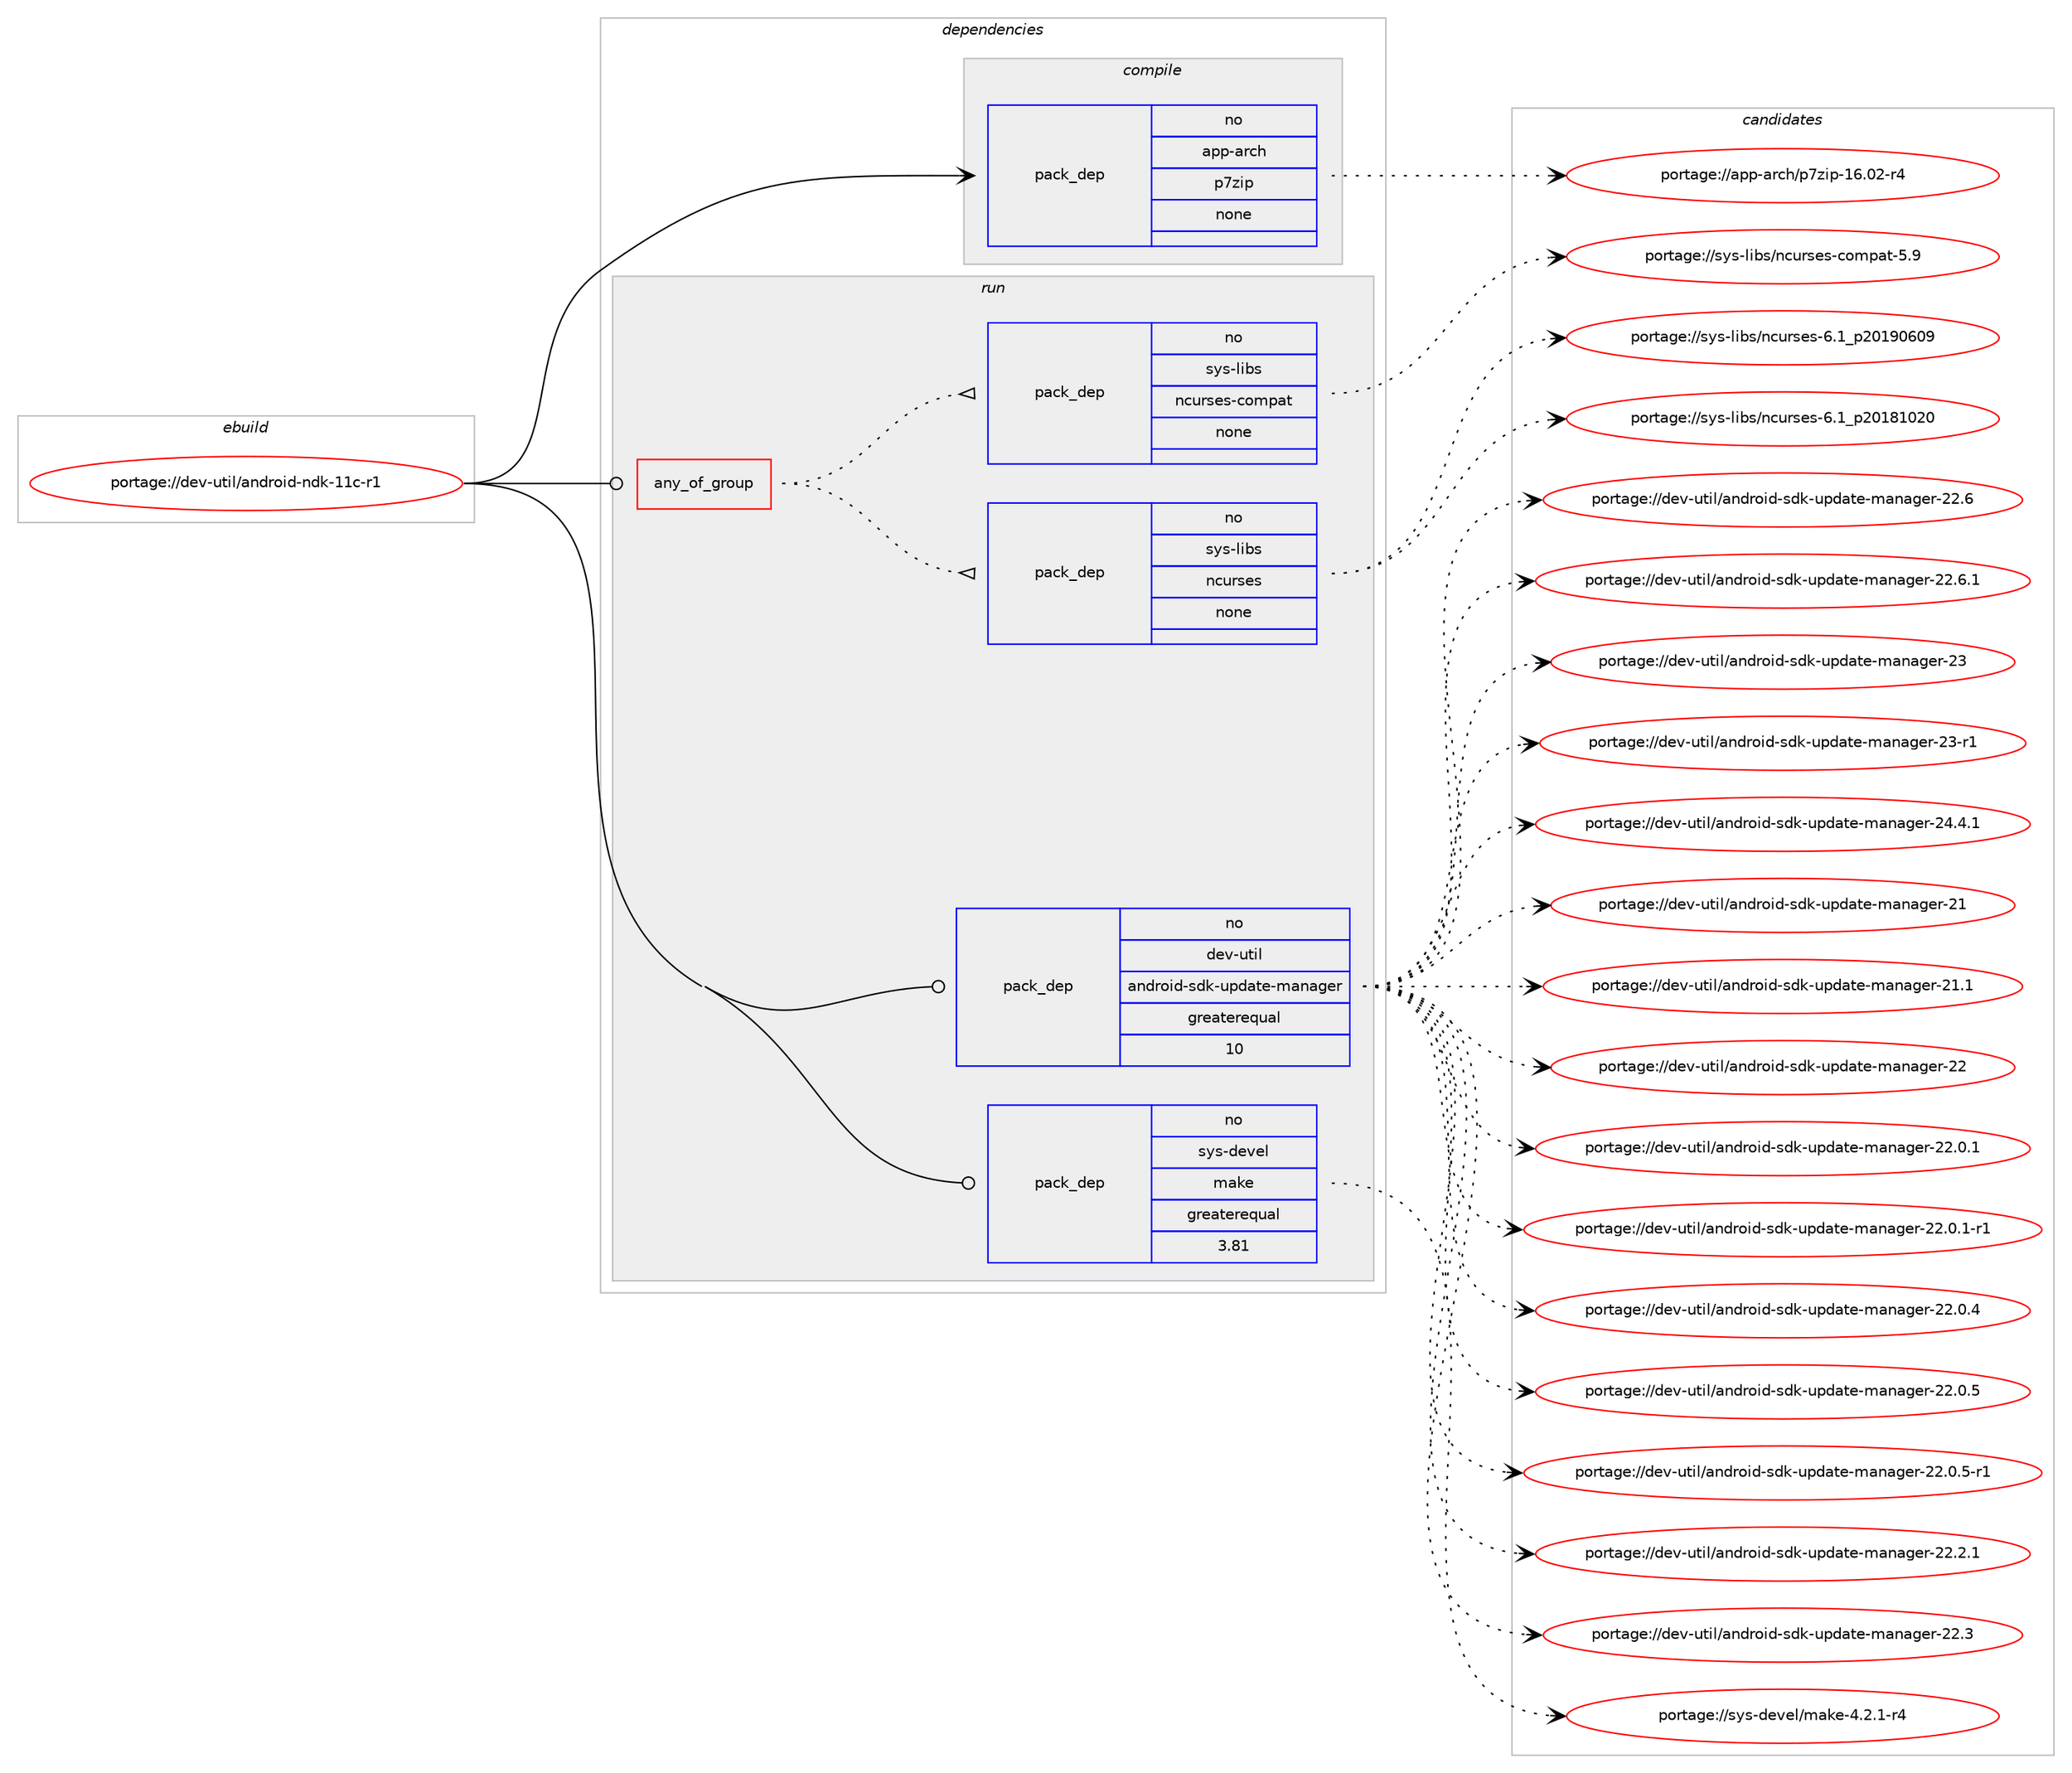 digraph prolog {

# *************
# Graph options
# *************

newrank=true;
concentrate=true;
compound=true;
graph [rankdir=LR,fontname=Helvetica,fontsize=10,ranksep=1.5];#, ranksep=2.5, nodesep=0.2];
edge  [arrowhead=vee];
node  [fontname=Helvetica,fontsize=10];

# **********
# The ebuild
# **********

subgraph cluster_leftcol {
color=gray;
rank=same;
label=<<i>ebuild</i>>;
id [label="portage://dev-util/android-ndk-11c-r1", color=red, width=4, href="../dev-util/android-ndk-11c-r1.svg"];
}

# ****************
# The dependencies
# ****************

subgraph cluster_midcol {
color=gray;
label=<<i>dependencies</i>>;
subgraph cluster_compile {
fillcolor="#eeeeee";
style=filled;
label=<<i>compile</i>>;
subgraph pack184504 {
dependency258373 [label=<<TABLE BORDER="0" CELLBORDER="1" CELLSPACING="0" CELLPADDING="4" WIDTH="220"><TR><TD ROWSPAN="6" CELLPADDING="30">pack_dep</TD></TR><TR><TD WIDTH="110">no</TD></TR><TR><TD>app-arch</TD></TR><TR><TD>p7zip</TD></TR><TR><TD>none</TD></TR><TR><TD></TD></TR></TABLE>>, shape=none, color=blue];
}
id:e -> dependency258373:w [weight=20,style="solid",arrowhead="vee"];
}
subgraph cluster_compileandrun {
fillcolor="#eeeeee";
style=filled;
label=<<i>compile and run</i>>;
}
subgraph cluster_run {
fillcolor="#eeeeee";
style=filled;
label=<<i>run</i>>;
subgraph any3528 {
dependency258374 [label=<<TABLE BORDER="0" CELLBORDER="1" CELLSPACING="0" CELLPADDING="4"><TR><TD CELLPADDING="10">any_of_group</TD></TR></TABLE>>, shape=none, color=red];subgraph pack184505 {
dependency258375 [label=<<TABLE BORDER="0" CELLBORDER="1" CELLSPACING="0" CELLPADDING="4" WIDTH="220"><TR><TD ROWSPAN="6" CELLPADDING="30">pack_dep</TD></TR><TR><TD WIDTH="110">no</TD></TR><TR><TD>sys-libs</TD></TR><TR><TD>ncurses</TD></TR><TR><TD>none</TD></TR><TR><TD></TD></TR></TABLE>>, shape=none, color=blue];
}
dependency258374:e -> dependency258375:w [weight=20,style="dotted",arrowhead="oinv"];
subgraph pack184506 {
dependency258376 [label=<<TABLE BORDER="0" CELLBORDER="1" CELLSPACING="0" CELLPADDING="4" WIDTH="220"><TR><TD ROWSPAN="6" CELLPADDING="30">pack_dep</TD></TR><TR><TD WIDTH="110">no</TD></TR><TR><TD>sys-libs</TD></TR><TR><TD>ncurses-compat</TD></TR><TR><TD>none</TD></TR><TR><TD></TD></TR></TABLE>>, shape=none, color=blue];
}
dependency258374:e -> dependency258376:w [weight=20,style="dotted",arrowhead="oinv"];
}
id:e -> dependency258374:w [weight=20,style="solid",arrowhead="odot"];
subgraph pack184507 {
dependency258377 [label=<<TABLE BORDER="0" CELLBORDER="1" CELLSPACING="0" CELLPADDING="4" WIDTH="220"><TR><TD ROWSPAN="6" CELLPADDING="30">pack_dep</TD></TR><TR><TD WIDTH="110">no</TD></TR><TR><TD>dev-util</TD></TR><TR><TD>android-sdk-update-manager</TD></TR><TR><TD>greaterequal</TD></TR><TR><TD>10</TD></TR></TABLE>>, shape=none, color=blue];
}
id:e -> dependency258377:w [weight=20,style="solid",arrowhead="odot"];
subgraph pack184508 {
dependency258378 [label=<<TABLE BORDER="0" CELLBORDER="1" CELLSPACING="0" CELLPADDING="4" WIDTH="220"><TR><TD ROWSPAN="6" CELLPADDING="30">pack_dep</TD></TR><TR><TD WIDTH="110">no</TD></TR><TR><TD>sys-devel</TD></TR><TR><TD>make</TD></TR><TR><TD>greaterequal</TD></TR><TR><TD>3.81</TD></TR></TABLE>>, shape=none, color=blue];
}
id:e -> dependency258378:w [weight=20,style="solid",arrowhead="odot"];
}
}

# **************
# The candidates
# **************

subgraph cluster_choices {
rank=same;
color=gray;
label=<<i>candidates</i>>;

subgraph choice184504 {
color=black;
nodesep=1;
choiceportage9711211245971149910447112551221051124549544648504511452 [label="portage://app-arch/p7zip-16.02-r4", color=red, width=4,href="../app-arch/p7zip-16.02-r4.svg"];
dependency258373:e -> choiceportage9711211245971149910447112551221051124549544648504511452:w [style=dotted,weight="100"];
}
subgraph choice184505 {
color=black;
nodesep=1;
choiceportage1151211154510810598115471109911711411510111545544649951125048495649485048 [label="portage://sys-libs/ncurses-6.1_p20181020", color=red, width=4,href="../sys-libs/ncurses-6.1_p20181020.svg"];
choiceportage1151211154510810598115471109911711411510111545544649951125048495748544857 [label="portage://sys-libs/ncurses-6.1_p20190609", color=red, width=4,href="../sys-libs/ncurses-6.1_p20190609.svg"];
dependency258375:e -> choiceportage1151211154510810598115471109911711411510111545544649951125048495649485048:w [style=dotted,weight="100"];
dependency258375:e -> choiceportage1151211154510810598115471109911711411510111545544649951125048495748544857:w [style=dotted,weight="100"];
}
subgraph choice184506 {
color=black;
nodesep=1;
choiceportage1151211154510810598115471109911711411510111545991111091129711645534657 [label="portage://sys-libs/ncurses-compat-5.9", color=red, width=4,href="../sys-libs/ncurses-compat-5.9.svg"];
dependency258376:e -> choiceportage1151211154510810598115471109911711411510111545991111091129711645534657:w [style=dotted,weight="100"];
}
subgraph choice184507 {
color=black;
nodesep=1;
choiceportage100101118451171161051084797110100114111105100451151001074511711210097116101451099711097103101114455049 [label="portage://dev-util/android-sdk-update-manager-21", color=red, width=4,href="../dev-util/android-sdk-update-manager-21.svg"];
choiceportage1001011184511711610510847971101001141111051004511510010745117112100971161014510997110971031011144550494649 [label="portage://dev-util/android-sdk-update-manager-21.1", color=red, width=4,href="../dev-util/android-sdk-update-manager-21.1.svg"];
choiceportage100101118451171161051084797110100114111105100451151001074511711210097116101451099711097103101114455050 [label="portage://dev-util/android-sdk-update-manager-22", color=red, width=4,href="../dev-util/android-sdk-update-manager-22.svg"];
choiceportage10010111845117116105108479711010011411110510045115100107451171121009711610145109971109710310111445505046484649 [label="portage://dev-util/android-sdk-update-manager-22.0.1", color=red, width=4,href="../dev-util/android-sdk-update-manager-22.0.1.svg"];
choiceportage100101118451171161051084797110100114111105100451151001074511711210097116101451099711097103101114455050464846494511449 [label="portage://dev-util/android-sdk-update-manager-22.0.1-r1", color=red, width=4,href="../dev-util/android-sdk-update-manager-22.0.1-r1.svg"];
choiceportage10010111845117116105108479711010011411110510045115100107451171121009711610145109971109710310111445505046484652 [label="portage://dev-util/android-sdk-update-manager-22.0.4", color=red, width=4,href="../dev-util/android-sdk-update-manager-22.0.4.svg"];
choiceportage10010111845117116105108479711010011411110510045115100107451171121009711610145109971109710310111445505046484653 [label="portage://dev-util/android-sdk-update-manager-22.0.5", color=red, width=4,href="../dev-util/android-sdk-update-manager-22.0.5.svg"];
choiceportage100101118451171161051084797110100114111105100451151001074511711210097116101451099711097103101114455050464846534511449 [label="portage://dev-util/android-sdk-update-manager-22.0.5-r1", color=red, width=4,href="../dev-util/android-sdk-update-manager-22.0.5-r1.svg"];
choiceportage10010111845117116105108479711010011411110510045115100107451171121009711610145109971109710310111445505046504649 [label="portage://dev-util/android-sdk-update-manager-22.2.1", color=red, width=4,href="../dev-util/android-sdk-update-manager-22.2.1.svg"];
choiceportage1001011184511711610510847971101001141111051004511510010745117112100971161014510997110971031011144550504651 [label="portage://dev-util/android-sdk-update-manager-22.3", color=red, width=4,href="../dev-util/android-sdk-update-manager-22.3.svg"];
choiceportage1001011184511711610510847971101001141111051004511510010745117112100971161014510997110971031011144550504654 [label="portage://dev-util/android-sdk-update-manager-22.6", color=red, width=4,href="../dev-util/android-sdk-update-manager-22.6.svg"];
choiceportage10010111845117116105108479711010011411110510045115100107451171121009711610145109971109710310111445505046544649 [label="portage://dev-util/android-sdk-update-manager-22.6.1", color=red, width=4,href="../dev-util/android-sdk-update-manager-22.6.1.svg"];
choiceportage100101118451171161051084797110100114111105100451151001074511711210097116101451099711097103101114455051 [label="portage://dev-util/android-sdk-update-manager-23", color=red, width=4,href="../dev-util/android-sdk-update-manager-23.svg"];
choiceportage1001011184511711610510847971101001141111051004511510010745117112100971161014510997110971031011144550514511449 [label="portage://dev-util/android-sdk-update-manager-23-r1", color=red, width=4,href="../dev-util/android-sdk-update-manager-23-r1.svg"];
choiceportage10010111845117116105108479711010011411110510045115100107451171121009711610145109971109710310111445505246524649 [label="portage://dev-util/android-sdk-update-manager-24.4.1", color=red, width=4,href="../dev-util/android-sdk-update-manager-24.4.1.svg"];
dependency258377:e -> choiceportage100101118451171161051084797110100114111105100451151001074511711210097116101451099711097103101114455049:w [style=dotted,weight="100"];
dependency258377:e -> choiceportage1001011184511711610510847971101001141111051004511510010745117112100971161014510997110971031011144550494649:w [style=dotted,weight="100"];
dependency258377:e -> choiceportage100101118451171161051084797110100114111105100451151001074511711210097116101451099711097103101114455050:w [style=dotted,weight="100"];
dependency258377:e -> choiceportage10010111845117116105108479711010011411110510045115100107451171121009711610145109971109710310111445505046484649:w [style=dotted,weight="100"];
dependency258377:e -> choiceportage100101118451171161051084797110100114111105100451151001074511711210097116101451099711097103101114455050464846494511449:w [style=dotted,weight="100"];
dependency258377:e -> choiceportage10010111845117116105108479711010011411110510045115100107451171121009711610145109971109710310111445505046484652:w [style=dotted,weight="100"];
dependency258377:e -> choiceportage10010111845117116105108479711010011411110510045115100107451171121009711610145109971109710310111445505046484653:w [style=dotted,weight="100"];
dependency258377:e -> choiceportage100101118451171161051084797110100114111105100451151001074511711210097116101451099711097103101114455050464846534511449:w [style=dotted,weight="100"];
dependency258377:e -> choiceportage10010111845117116105108479711010011411110510045115100107451171121009711610145109971109710310111445505046504649:w [style=dotted,weight="100"];
dependency258377:e -> choiceportage1001011184511711610510847971101001141111051004511510010745117112100971161014510997110971031011144550504651:w [style=dotted,weight="100"];
dependency258377:e -> choiceportage1001011184511711610510847971101001141111051004511510010745117112100971161014510997110971031011144550504654:w [style=dotted,weight="100"];
dependency258377:e -> choiceportage10010111845117116105108479711010011411110510045115100107451171121009711610145109971109710310111445505046544649:w [style=dotted,weight="100"];
dependency258377:e -> choiceportage100101118451171161051084797110100114111105100451151001074511711210097116101451099711097103101114455051:w [style=dotted,weight="100"];
dependency258377:e -> choiceportage1001011184511711610510847971101001141111051004511510010745117112100971161014510997110971031011144550514511449:w [style=dotted,weight="100"];
dependency258377:e -> choiceportage10010111845117116105108479711010011411110510045115100107451171121009711610145109971109710310111445505246524649:w [style=dotted,weight="100"];
}
subgraph choice184508 {
color=black;
nodesep=1;
choiceportage1151211154510010111810110847109971071014552465046494511452 [label="portage://sys-devel/make-4.2.1-r4", color=red, width=4,href="../sys-devel/make-4.2.1-r4.svg"];
dependency258378:e -> choiceportage1151211154510010111810110847109971071014552465046494511452:w [style=dotted,weight="100"];
}
}

}
